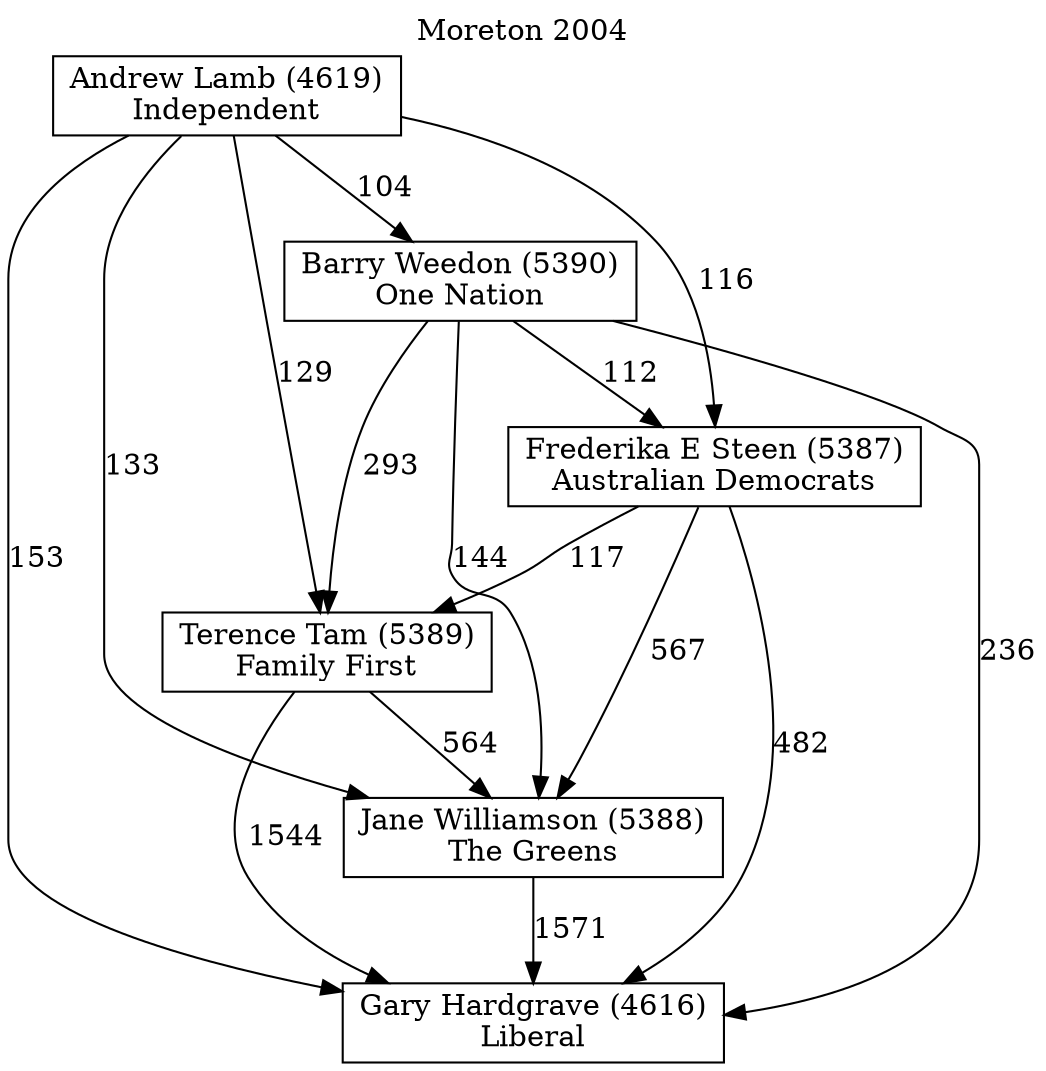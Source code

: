 // House preference flow
digraph "Gary Hardgrave (4616)_Moreton_2004" {
	graph [label="Moreton 2004" labelloc=t mclimit=2]
	node [shape=box]
	"Gary Hardgrave (4616)" [label="Gary Hardgrave (4616)
Liberal"]
	"Jane Williamson (5388)" [label="Jane Williamson (5388)
The Greens"]
	"Terence Tam (5389)" [label="Terence Tam (5389)
Family First"]
	"Frederika E Steen (5387)" [label="Frederika E Steen (5387)
Australian Democrats"]
	"Barry Weedon (5390)" [label="Barry Weedon (5390)
One Nation"]
	"Andrew Lamb (4619)" [label="Andrew Lamb (4619)
Independent"]
	"Jane Williamson (5388)" -> "Gary Hardgrave (4616)" [label=1571]
	"Terence Tam (5389)" -> "Jane Williamson (5388)" [label=564]
	"Frederika E Steen (5387)" -> "Terence Tam (5389)" [label=117]
	"Barry Weedon (5390)" -> "Frederika E Steen (5387)" [label=112]
	"Andrew Lamb (4619)" -> "Barry Weedon (5390)" [label=104]
	"Terence Tam (5389)" -> "Gary Hardgrave (4616)" [label=1544]
	"Frederika E Steen (5387)" -> "Gary Hardgrave (4616)" [label=482]
	"Barry Weedon (5390)" -> "Gary Hardgrave (4616)" [label=236]
	"Andrew Lamb (4619)" -> "Gary Hardgrave (4616)" [label=153]
	"Andrew Lamb (4619)" -> "Frederika E Steen (5387)" [label=116]
	"Barry Weedon (5390)" -> "Terence Tam (5389)" [label=293]
	"Andrew Lamb (4619)" -> "Terence Tam (5389)" [label=129]
	"Frederika E Steen (5387)" -> "Jane Williamson (5388)" [label=567]
	"Barry Weedon (5390)" -> "Jane Williamson (5388)" [label=144]
	"Andrew Lamb (4619)" -> "Jane Williamson (5388)" [label=133]
}
